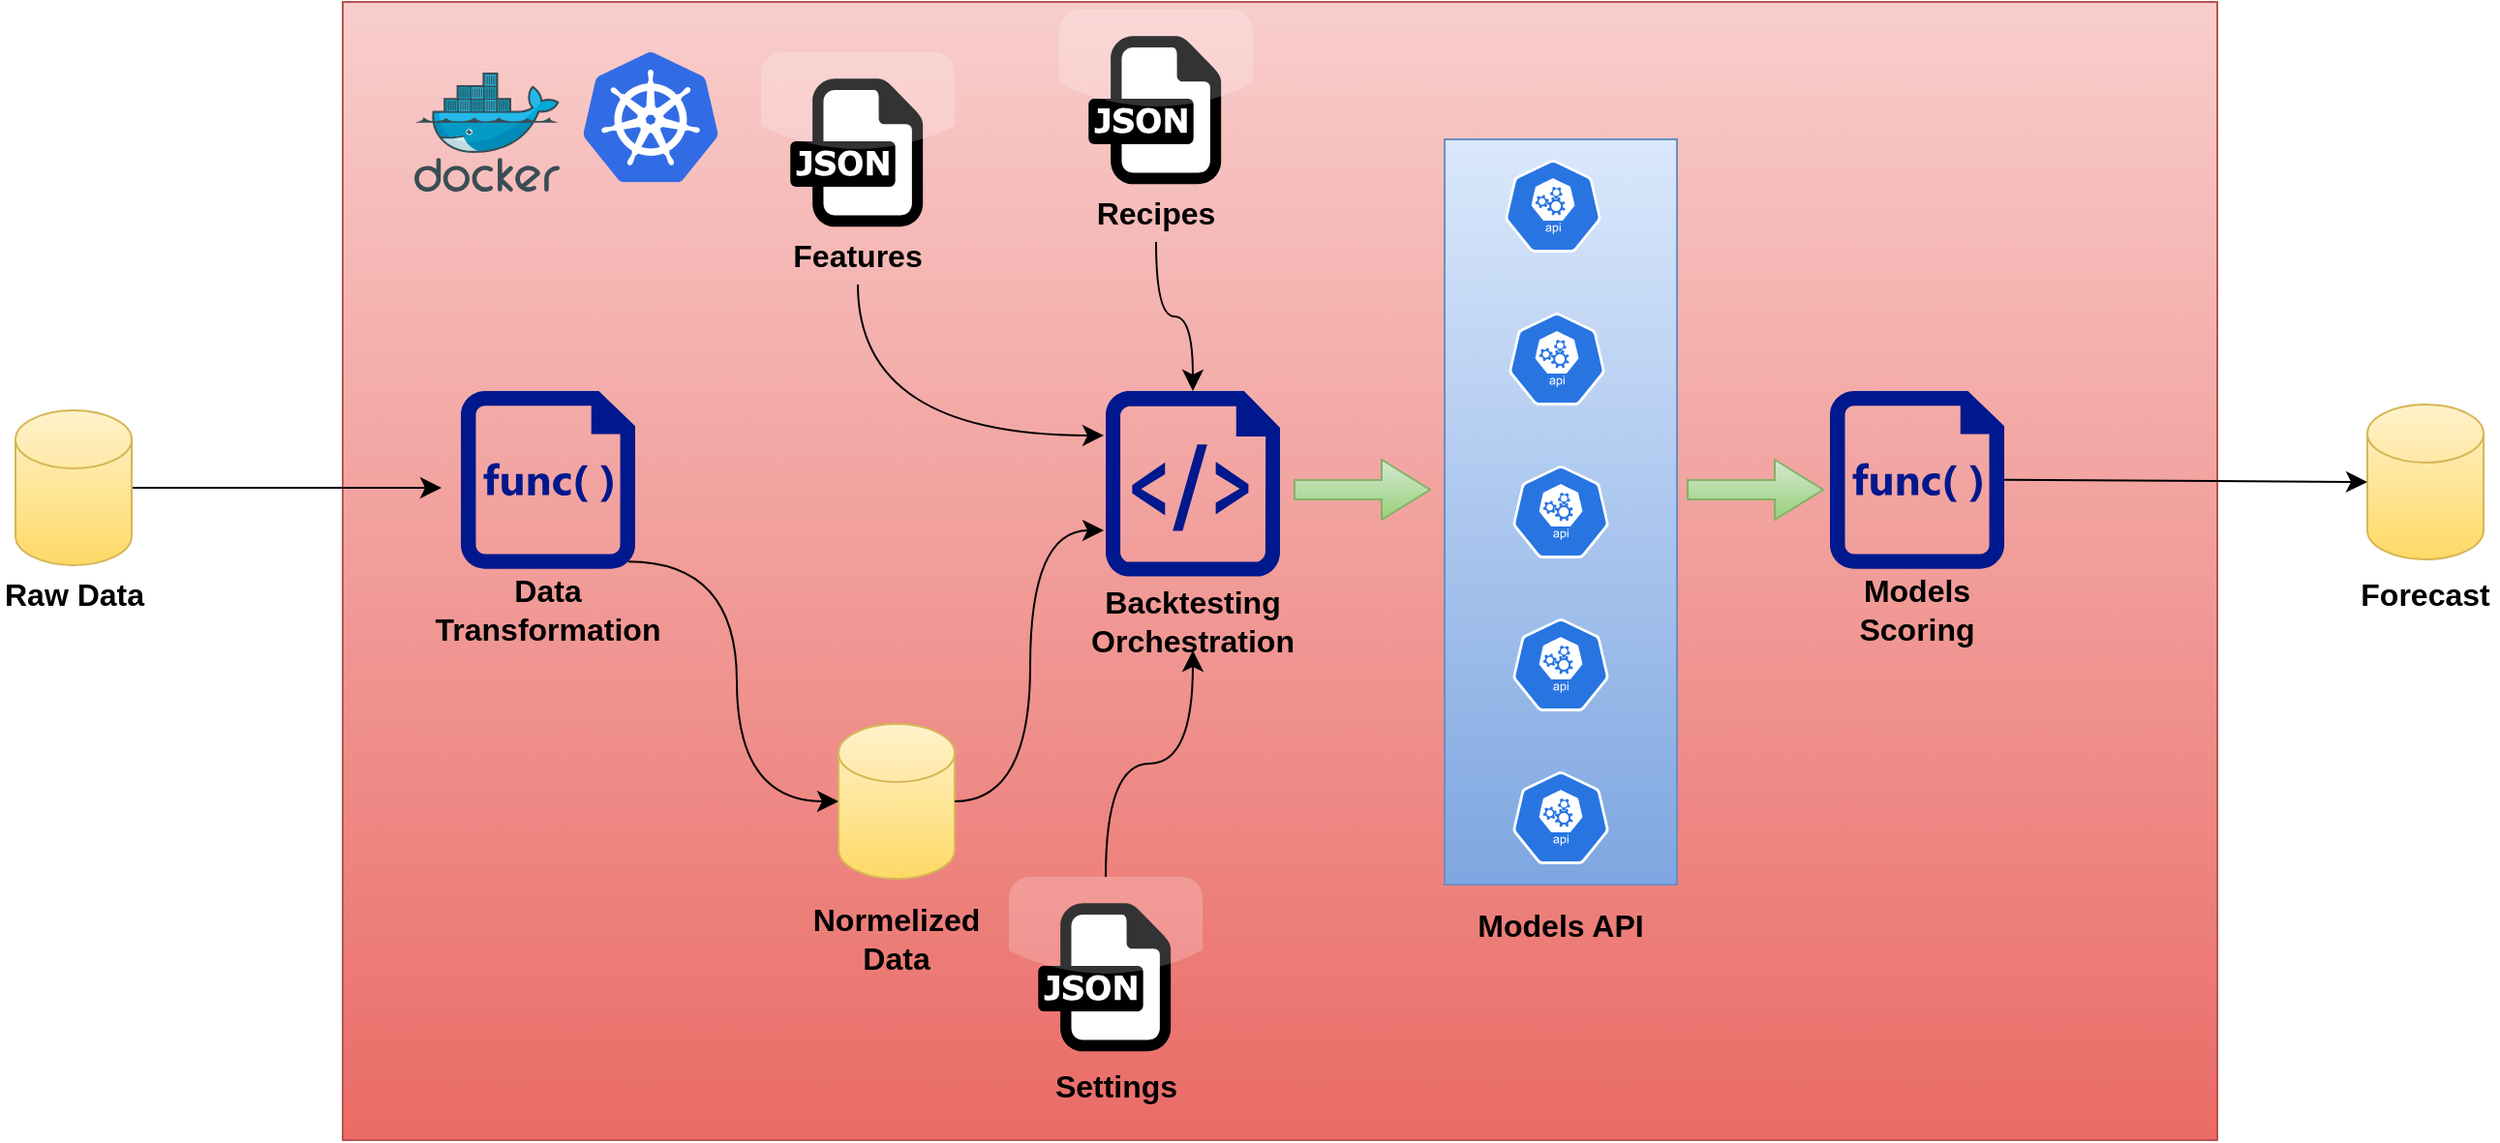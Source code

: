 <mxfile version="22.0.3" type="device">
  <diagram name="Page-1" id="a-rFnoWCjFud1vp6rf1o">
    <mxGraphModel dx="2456" dy="1637" grid="0" gridSize="10" guides="1" tooltips="1" connect="1" arrows="1" fold="1" page="0" pageScale="1" pageWidth="850" pageHeight="1100" math="0" shadow="0">
      <root>
        <mxCell id="0" />
        <mxCell id="1" parent="0" />
        <mxCell id="w8rlsKZDKYz3uKKXxlGA-1" value="" style="rounded=0;whiteSpace=wrap;html=1;fontSize=16;fillColor=#f8cecc;gradientColor=#ea6b66;strokeColor=#b85450;" vertex="1" parent="1">
          <mxGeometry x="-324" y="-192" width="968" height="588" as="geometry" />
        </mxCell>
        <mxCell id="w8rlsKZDKYz3uKKXxlGA-10" style="edgeStyle=none;curved=1;rounded=0;orthogonalLoop=1;jettySize=auto;html=1;exitX=1;exitY=0.5;exitDx=0;exitDy=0;exitPerimeter=0;fontSize=12;startSize=8;endSize=8;" edge="1" parent="1" source="w8rlsKZDKYz3uKKXxlGA-2">
          <mxGeometry relative="1" as="geometry">
            <mxPoint x="-273" y="59" as="targetPoint" />
          </mxGeometry>
        </mxCell>
        <mxCell id="w8rlsKZDKYz3uKKXxlGA-2" value="" style="shape=cylinder3;whiteSpace=wrap;html=1;boundedLbl=1;backgroundOutline=1;size=15;fontSize=16;fillColor=#fff2cc;gradientColor=#ffd966;strokeColor=#d6b656;" vertex="1" parent="1">
          <mxGeometry x="-493" y="19" width="60" height="80" as="geometry" />
        </mxCell>
        <mxCell id="w8rlsKZDKYz3uKKXxlGA-23" value="" style="group" vertex="1" connectable="0" parent="1">
          <mxGeometry x="-263" y="9" width="90" height="143" as="geometry" />
        </mxCell>
        <mxCell id="w8rlsKZDKYz3uKKXxlGA-72" value="" style="group" vertex="1" connectable="0" parent="w8rlsKZDKYz3uKKXxlGA-23">
          <mxGeometry width="90" height="128" as="geometry" />
        </mxCell>
        <mxCell id="w8rlsKZDKYz3uKKXxlGA-20" value="" style="sketch=0;aspect=fixed;pointerEvents=1;shadow=0;dashed=0;html=1;strokeColor=none;labelPosition=center;verticalLabelPosition=bottom;verticalAlign=top;align=center;fillColor=#00188D;shape=mxgraph.mscae.enterprise.code_file;fontSize=16;" vertex="1" parent="w8rlsKZDKYz3uKKXxlGA-72">
          <mxGeometry width="90" height="91.836" as="geometry" />
        </mxCell>
        <mxCell id="w8rlsKZDKYz3uKKXxlGA-5" value="&lt;b&gt;Data Transformation&lt;/b&gt;" style="text;html=1;strokeColor=none;fillColor=none;align=center;verticalAlign=middle;whiteSpace=wrap;rounded=0;fontSize=16;" vertex="1" parent="w8rlsKZDKYz3uKKXxlGA-72">
          <mxGeometry x="18" y="98" width="54" height="30" as="geometry" />
        </mxCell>
        <mxCell id="w8rlsKZDKYz3uKKXxlGA-14" value="" style="group" vertex="1" connectable="0" parent="1">
          <mxGeometry x="-68" y="181" width="60" height="126" as="geometry" />
        </mxCell>
        <mxCell id="w8rlsKZDKYz3uKKXxlGA-76" value="" style="group" vertex="1" connectable="0" parent="w8rlsKZDKYz3uKKXxlGA-14">
          <mxGeometry width="60" height="126" as="geometry" />
        </mxCell>
        <mxCell id="w8rlsKZDKYz3uKKXxlGA-77" value="" style="group" vertex="1" connectable="0" parent="w8rlsKZDKYz3uKKXxlGA-76">
          <mxGeometry width="60" height="126" as="geometry" />
        </mxCell>
        <mxCell id="w8rlsKZDKYz3uKKXxlGA-78" value="" style="group" vertex="1" connectable="0" parent="w8rlsKZDKYz3uKKXxlGA-77">
          <mxGeometry width="60" height="126" as="geometry" />
        </mxCell>
        <mxCell id="w8rlsKZDKYz3uKKXxlGA-79" value="" style="group" vertex="1" connectable="0" parent="w8rlsKZDKYz3uKKXxlGA-78">
          <mxGeometry width="60" height="126" as="geometry" />
        </mxCell>
        <mxCell id="w8rlsKZDKYz3uKKXxlGA-4" value="" style="shape=cylinder3;whiteSpace=wrap;html=1;boundedLbl=1;backgroundOutline=1;size=15;fontSize=16;fillColor=#fff2cc;gradientColor=#ffd966;strokeColor=#d6b656;" vertex="1" parent="w8rlsKZDKYz3uKKXxlGA-79">
          <mxGeometry width="60" height="80" as="geometry" />
        </mxCell>
        <mxCell id="w8rlsKZDKYz3uKKXxlGA-6" value="&lt;b&gt;Normelized Data&lt;/b&gt;" style="text;html=1;strokeColor=none;fillColor=none;align=center;verticalAlign=middle;whiteSpace=wrap;rounded=0;fontSize=16;" vertex="1" parent="w8rlsKZDKYz3uKKXxlGA-79">
          <mxGeometry y="96" width="60" height="30" as="geometry" />
        </mxCell>
        <mxCell id="w8rlsKZDKYz3uKKXxlGA-24" style="edgeStyle=orthogonalEdgeStyle;curved=1;rounded=0;orthogonalLoop=1;jettySize=auto;html=1;exitX=0.96;exitY=0.96;exitDx=0;exitDy=0;exitPerimeter=0;entryX=0;entryY=0.5;entryDx=0;entryDy=0;entryPerimeter=0;fontSize=12;startSize=8;endSize=8;" edge="1" parent="1" source="w8rlsKZDKYz3uKKXxlGA-20" target="w8rlsKZDKYz3uKKXxlGA-4">
          <mxGeometry relative="1" as="geometry" />
        </mxCell>
        <mxCell id="w8rlsKZDKYz3uKKXxlGA-26" value="" style="image;sketch=0;aspect=fixed;html=1;points=[];align=center;fontSize=12;image=img/lib/mscae/Docker.svg;" vertex="1" parent="1">
          <mxGeometry x="-287" y="-155.5" width="75" height="61.5" as="geometry" />
        </mxCell>
        <mxCell id="w8rlsKZDKYz3uKKXxlGA-30" value="" style="image;sketch=0;aspect=fixed;html=1;points=[];align=center;fontSize=12;image=img/lib/mscae/Kubernetes.svg;" vertex="1" parent="1">
          <mxGeometry x="-200" y="-166" width="70" height="67.2" as="geometry" />
        </mxCell>
        <mxCell id="w8rlsKZDKYz3uKKXxlGA-41" value="" style="group" vertex="1" connectable="0" parent="1">
          <mxGeometry x="70" y="9" width="90" height="147" as="geometry" />
        </mxCell>
        <mxCell id="w8rlsKZDKYz3uKKXxlGA-31" value="" style="sketch=0;aspect=fixed;pointerEvents=1;shadow=0;dashed=0;html=1;strokeColor=none;labelPosition=center;verticalLabelPosition=bottom;verticalAlign=top;align=center;fillColor=#00188D;shape=mxgraph.azure.script_file;fontSize=16;" vertex="1" parent="w8rlsKZDKYz3uKKXxlGA-41">
          <mxGeometry width="90" height="95.742" as="geometry" />
        </mxCell>
        <mxCell id="w8rlsKZDKYz3uKKXxlGA-40" value="&lt;b&gt;Backtesting Orchestration&lt;/b&gt;" style="text;html=1;strokeColor=none;fillColor=none;align=center;verticalAlign=middle;whiteSpace=wrap;rounded=0;fontSize=16;" vertex="1" parent="w8rlsKZDKYz3uKKXxlGA-41">
          <mxGeometry x="18" y="104" width="54" height="30" as="geometry" />
        </mxCell>
        <mxCell id="w8rlsKZDKYz3uKKXxlGA-43" value="" style="group" vertex="1" connectable="0" parent="1">
          <mxGeometry x="46" y="-188" width="100" height="120" as="geometry" />
        </mxCell>
        <mxCell id="w8rlsKZDKYz3uKKXxlGA-44" value="" style="group" vertex="1" connectable="0" parent="w8rlsKZDKYz3uKKXxlGA-43">
          <mxGeometry width="100" height="120" as="geometry" />
        </mxCell>
        <mxCell id="w8rlsKZDKYz3uKKXxlGA-32" value="" style="dashed=0;outlineConnect=0;html=1;align=center;labelPosition=center;verticalLabelPosition=bottom;verticalAlign=top;shape=mxgraph.webicons.json;fontSize=16;fillColor=none;" vertex="1" parent="w8rlsKZDKYz3uKKXxlGA-44">
          <mxGeometry width="100" height="102.4" as="geometry" />
        </mxCell>
        <mxCell id="w8rlsKZDKYz3uKKXxlGA-42" value="&lt;b&gt;Recipes&lt;/b&gt;" style="text;html=1;strokeColor=none;fillColor=none;align=center;verticalAlign=middle;whiteSpace=wrap;rounded=0;fontSize=16;" vertex="1" parent="w8rlsKZDKYz3uKKXxlGA-44">
          <mxGeometry x="20" y="90" width="60" height="30" as="geometry" />
        </mxCell>
        <mxCell id="w8rlsKZDKYz3uKKXxlGA-51" value="&lt;b&gt;Raw Data&lt;/b&gt;" style="text;html=1;strokeColor=none;fillColor=none;align=center;verticalAlign=middle;whiteSpace=wrap;rounded=0;fontSize=16;" vertex="1" parent="1">
          <mxGeometry x="-500.5" y="99" width="75" height="30" as="geometry" />
        </mxCell>
        <mxCell id="w8rlsKZDKYz3uKKXxlGA-54" style="edgeStyle=orthogonalEdgeStyle;curved=1;rounded=0;orthogonalLoop=1;jettySize=auto;html=1;exitX=0.5;exitY=1;exitDx=0;exitDy=0;entryX=0.5;entryY=0;entryDx=0;entryDy=0;entryPerimeter=0;fontSize=12;startSize=8;endSize=8;" edge="1" parent="1" source="w8rlsKZDKYz3uKKXxlGA-42" target="w8rlsKZDKYz3uKKXxlGA-31">
          <mxGeometry relative="1" as="geometry" />
        </mxCell>
        <mxCell id="w8rlsKZDKYz3uKKXxlGA-58" style="edgeStyle=orthogonalEdgeStyle;curved=1;rounded=0;orthogonalLoop=1;jettySize=auto;html=1;exitX=0.5;exitY=1;exitDx=0;exitDy=0;fontSize=12;startSize=8;endSize=8;startArrow=classic;startFill=1;endArrow=none;endFill=0;" edge="1" parent="1" source="w8rlsKZDKYz3uKKXxlGA-40" target="w8rlsKZDKYz3uKKXxlGA-47">
          <mxGeometry relative="1" as="geometry" />
        </mxCell>
        <mxCell id="w8rlsKZDKYz3uKKXxlGA-62" style="edgeStyle=orthogonalEdgeStyle;curved=1;rounded=0;orthogonalLoop=1;jettySize=auto;html=1;entryX=-0.011;entryY=0.24;entryDx=0;entryDy=0;entryPerimeter=0;fontSize=12;startSize=8;endSize=8;exitX=0.5;exitY=1;exitDx=0;exitDy=0;" edge="1" parent="1" source="w8rlsKZDKYz3uKKXxlGA-102" target="w8rlsKZDKYz3uKKXxlGA-31">
          <mxGeometry relative="1" as="geometry">
            <mxPoint x="-8" y="-106" as="sourcePoint" />
          </mxGeometry>
        </mxCell>
        <mxCell id="w8rlsKZDKYz3uKKXxlGA-63" style="edgeStyle=orthogonalEdgeStyle;curved=1;rounded=0;orthogonalLoop=1;jettySize=auto;html=1;exitX=1;exitY=0.5;exitDx=0;exitDy=0;exitPerimeter=0;entryX=-0.011;entryY=0.752;entryDx=0;entryDy=0;entryPerimeter=0;fontSize=12;startSize=8;endSize=8;" edge="1" parent="1" source="w8rlsKZDKYz3uKKXxlGA-4" target="w8rlsKZDKYz3uKKXxlGA-31">
          <mxGeometry relative="1" as="geometry" />
        </mxCell>
        <mxCell id="w8rlsKZDKYz3uKKXxlGA-61" value="" style="group" vertex="1" connectable="0" parent="1">
          <mxGeometry x="20" y="260" width="100" height="123" as="geometry" />
        </mxCell>
        <mxCell id="w8rlsKZDKYz3uKKXxlGA-47" value="" style="dashed=0;outlineConnect=0;html=1;align=center;labelPosition=center;verticalLabelPosition=bottom;verticalAlign=top;shape=mxgraph.webicons.json;fontSize=16;fillColor=none;" vertex="1" parent="w8rlsKZDKYz3uKKXxlGA-61">
          <mxGeometry width="100" height="102.4" as="geometry" />
        </mxCell>
        <mxCell id="w8rlsKZDKYz3uKKXxlGA-59" value="&lt;b&gt;Settings&lt;/b&gt;" style="text;html=1;strokeColor=none;fillColor=none;align=center;verticalAlign=middle;whiteSpace=wrap;rounded=0;fontSize=16;" vertex="1" parent="w8rlsKZDKYz3uKKXxlGA-61">
          <mxGeometry x="18" y="93" width="75" height="30" as="geometry" />
        </mxCell>
        <mxCell id="w8rlsKZDKYz3uKKXxlGA-81" value="" style="group" vertex="1" connectable="0" parent="1">
          <mxGeometry x="245" y="-121" width="120" height="420.5" as="geometry" />
        </mxCell>
        <mxCell id="w8rlsKZDKYz3uKKXxlGA-86" value="" style="group" vertex="1" connectable="0" parent="w8rlsKZDKYz3uKKXxlGA-81">
          <mxGeometry width="120" height="420.5" as="geometry" />
        </mxCell>
        <mxCell id="w8rlsKZDKYz3uKKXxlGA-39" value="" style="group" vertex="1" connectable="0" parent="w8rlsKZDKYz3uKKXxlGA-86">
          <mxGeometry width="120" height="385" as="geometry" />
        </mxCell>
        <mxCell id="w8rlsKZDKYz3uKKXxlGA-80" value="" style="group" vertex="1" connectable="0" parent="w8rlsKZDKYz3uKKXxlGA-39">
          <mxGeometry width="120" height="385" as="geometry" />
        </mxCell>
        <mxCell id="w8rlsKZDKYz3uKKXxlGA-38" value="" style="rounded=0;whiteSpace=wrap;html=1;fontSize=16;fillColor=#dae8fc;gradientColor=#7ea6e0;strokeColor=#6c8ebf;" vertex="1" parent="w8rlsKZDKYz3uKKXxlGA-80">
          <mxGeometry width="120" height="385" as="geometry" />
        </mxCell>
        <mxCell id="w8rlsKZDKYz3uKKXxlGA-33" value="" style="sketch=0;html=1;dashed=0;whitespace=wrap;fillColor=#2875E2;strokeColor=#ffffff;points=[[0.005,0.63,0],[0.1,0.2,0],[0.9,0.2,0],[0.5,0,0],[0.995,0.63,0],[0.72,0.99,0],[0.5,1,0],[0.28,0.99,0]];verticalLabelPosition=bottom;align=center;verticalAlign=top;shape=mxgraph.kubernetes.icon;prIcon=api;fontSize=16;" vertex="1" parent="w8rlsKZDKYz3uKKXxlGA-80">
          <mxGeometry x="31" y="10.5" width="50" height="48" as="geometry" />
        </mxCell>
        <mxCell id="w8rlsKZDKYz3uKKXxlGA-34" value="" style="sketch=0;html=1;dashed=0;whitespace=wrap;fillColor=#2875E2;strokeColor=#ffffff;points=[[0.005,0.63,0],[0.1,0.2,0],[0.9,0.2,0],[0.5,0,0],[0.995,0.63,0],[0.72,0.99,0],[0.5,1,0],[0.28,0.99,0]];verticalLabelPosition=bottom;align=center;verticalAlign=top;shape=mxgraph.kubernetes.icon;prIcon=api;fontSize=16;" vertex="1" parent="w8rlsKZDKYz3uKKXxlGA-80">
          <mxGeometry x="33" y="89.5" width="50" height="48" as="geometry" />
        </mxCell>
        <mxCell id="w8rlsKZDKYz3uKKXxlGA-35" value="" style="sketch=0;html=1;dashed=0;whitespace=wrap;fillColor=#2875E2;strokeColor=#ffffff;points=[[0.005,0.63,0],[0.1,0.2,0],[0.9,0.2,0],[0.5,0,0],[0.995,0.63,0],[0.72,0.99,0],[0.5,1,0],[0.28,0.99,0]];verticalLabelPosition=bottom;align=center;verticalAlign=top;shape=mxgraph.kubernetes.icon;prIcon=api;fontSize=16;" vertex="1" parent="w8rlsKZDKYz3uKKXxlGA-80">
          <mxGeometry x="35" y="168.5" width="50" height="48" as="geometry" />
        </mxCell>
        <mxCell id="w8rlsKZDKYz3uKKXxlGA-36" value="" style="sketch=0;html=1;dashed=0;whitespace=wrap;fillColor=#2875E2;strokeColor=#ffffff;points=[[0.005,0.63,0],[0.1,0.2,0],[0.9,0.2,0],[0.5,0,0],[0.995,0.63,0],[0.72,0.99,0],[0.5,1,0],[0.28,0.99,0]];verticalLabelPosition=bottom;align=center;verticalAlign=top;shape=mxgraph.kubernetes.icon;prIcon=api;fontSize=16;" vertex="1" parent="w8rlsKZDKYz3uKKXxlGA-80">
          <mxGeometry x="35" y="247.5" width="50" height="48" as="geometry" />
        </mxCell>
        <mxCell id="w8rlsKZDKYz3uKKXxlGA-37" value="" style="sketch=0;html=1;dashed=0;whitespace=wrap;fillColor=#2875E2;strokeColor=#ffffff;points=[[0.005,0.63,0],[0.1,0.2,0],[0.9,0.2,0],[0.5,0,0],[0.995,0.63,0],[0.72,0.99,0],[0.5,1,0],[0.28,0.99,0]];verticalLabelPosition=bottom;align=center;verticalAlign=top;shape=mxgraph.kubernetes.icon;prIcon=api;fontSize=16;" vertex="1" parent="w8rlsKZDKYz3uKKXxlGA-80">
          <mxGeometry x="35" y="326.5" width="50" height="48" as="geometry" />
        </mxCell>
        <mxCell id="w8rlsKZDKYz3uKKXxlGA-64" value="&lt;b&gt;Models API&lt;/b&gt;" style="text;html=1;strokeColor=none;fillColor=none;align=center;verticalAlign=middle;whiteSpace=wrap;rounded=0;fontSize=16;" vertex="1" parent="w8rlsKZDKYz3uKKXxlGA-86">
          <mxGeometry x="14" y="390.5" width="92" height="30" as="geometry" />
        </mxCell>
        <mxCell id="w8rlsKZDKYz3uKKXxlGA-87" value="" style="group" vertex="1" connectable="0" parent="1">
          <mxGeometry x="441" y="9" width="90" height="128" as="geometry" />
        </mxCell>
        <mxCell id="w8rlsKZDKYz3uKKXxlGA-88" value="" style="group" vertex="1" connectable="0" parent="w8rlsKZDKYz3uKKXxlGA-87">
          <mxGeometry x="3" width="90" height="128" as="geometry" />
        </mxCell>
        <mxCell id="w8rlsKZDKYz3uKKXxlGA-84" value="" style="sketch=0;aspect=fixed;pointerEvents=1;shadow=0;dashed=0;html=1;strokeColor=none;labelPosition=center;verticalLabelPosition=bottom;verticalAlign=top;align=center;fillColor=#00188D;shape=mxgraph.mscae.enterprise.code_file;fontSize=16;" vertex="1" parent="w8rlsKZDKYz3uKKXxlGA-88">
          <mxGeometry width="90" height="91.836" as="geometry" />
        </mxCell>
        <mxCell id="w8rlsKZDKYz3uKKXxlGA-85" value="&lt;b&gt;Models Scoring&lt;/b&gt;" style="text;html=1;strokeColor=none;fillColor=none;align=center;verticalAlign=middle;whiteSpace=wrap;rounded=0;fontSize=16;" vertex="1" parent="w8rlsKZDKYz3uKKXxlGA-88">
          <mxGeometry x="18" y="98" width="54" height="30" as="geometry" />
        </mxCell>
        <mxCell id="w8rlsKZDKYz3uKKXxlGA-89" value="" style="shape=flexArrow;endArrow=classic;html=1;rounded=0;fontSize=12;startSize=8;endSize=8;curved=1;fillColor=#d5e8d4;gradientColor=#97d077;strokeColor=#82b366;" edge="1" parent="1">
          <mxGeometry width="50" height="50" relative="1" as="geometry">
            <mxPoint x="167" y="60" as="sourcePoint" />
            <mxPoint x="238" y="60" as="targetPoint" />
          </mxGeometry>
        </mxCell>
        <mxCell id="w8rlsKZDKYz3uKKXxlGA-94" value="" style="shape=flexArrow;endArrow=classic;html=1;rounded=0;fontSize=12;startSize=8;endSize=8;curved=1;fillColor=#d5e8d4;gradientColor=#97d077;strokeColor=#82b366;" edge="1" parent="1">
          <mxGeometry width="50" height="50" relative="1" as="geometry">
            <mxPoint x="370" y="60" as="sourcePoint" />
            <mxPoint x="441" y="60" as="targetPoint" />
          </mxGeometry>
        </mxCell>
        <mxCell id="w8rlsKZDKYz3uKKXxlGA-97" value="" style="group" vertex="1" connectable="0" parent="1">
          <mxGeometry x="714" y="16" width="75" height="113" as="geometry" />
        </mxCell>
        <mxCell id="w8rlsKZDKYz3uKKXxlGA-95" value="" style="shape=cylinder3;whiteSpace=wrap;html=1;boundedLbl=1;backgroundOutline=1;size=15;fontSize=16;fillColor=#fff2cc;gradientColor=#ffd966;strokeColor=#d6b656;" vertex="1" parent="w8rlsKZDKYz3uKKXxlGA-97">
          <mxGeometry x="7.5" width="60" height="80" as="geometry" />
        </mxCell>
        <mxCell id="w8rlsKZDKYz3uKKXxlGA-96" value="&lt;b&gt;Forecast&lt;/b&gt;" style="text;html=1;strokeColor=none;fillColor=none;align=center;verticalAlign=middle;whiteSpace=wrap;rounded=0;fontSize=16;" vertex="1" parent="w8rlsKZDKYz3uKKXxlGA-97">
          <mxGeometry y="83" width="75" height="30" as="geometry" />
        </mxCell>
        <mxCell id="w8rlsKZDKYz3uKKXxlGA-98" style="edgeStyle=none;curved=1;rounded=0;orthogonalLoop=1;jettySize=auto;html=1;exitX=1;exitY=0.5;exitDx=0;exitDy=0;exitPerimeter=0;entryX=0;entryY=0.5;entryDx=0;entryDy=0;entryPerimeter=0;fontSize=12;startSize=8;endSize=8;" edge="1" parent="1" source="w8rlsKZDKYz3uKKXxlGA-84" target="w8rlsKZDKYz3uKKXxlGA-95">
          <mxGeometry relative="1" as="geometry" />
        </mxCell>
        <mxCell id="w8rlsKZDKYz3uKKXxlGA-100" value="" style="group" vertex="1" connectable="0" parent="1">
          <mxGeometry x="-103" y="-172" width="100" height="120" as="geometry" />
        </mxCell>
        <mxCell id="w8rlsKZDKYz3uKKXxlGA-105" value="" style="group" vertex="1" connectable="0" parent="w8rlsKZDKYz3uKKXxlGA-100">
          <mxGeometry x="-5" y="6" width="100" height="120" as="geometry" />
        </mxCell>
        <mxCell id="w8rlsKZDKYz3uKKXxlGA-106" value="" style="group" vertex="1" connectable="0" parent="w8rlsKZDKYz3uKKXxlGA-105">
          <mxGeometry width="100" height="120" as="geometry" />
        </mxCell>
        <mxCell id="w8rlsKZDKYz3uKKXxlGA-101" value="" style="dashed=0;outlineConnect=0;html=1;align=center;labelPosition=center;verticalLabelPosition=bottom;verticalAlign=top;shape=mxgraph.webicons.json;fontSize=16;fillColor=none;" vertex="1" parent="w8rlsKZDKYz3uKKXxlGA-106">
          <mxGeometry width="100" height="102.4" as="geometry" />
        </mxCell>
        <mxCell id="w8rlsKZDKYz3uKKXxlGA-102" value="&lt;b&gt;Features&lt;/b&gt;" style="text;html=1;strokeColor=none;fillColor=none;align=center;verticalAlign=middle;whiteSpace=wrap;rounded=0;fontSize=16;" vertex="1" parent="w8rlsKZDKYz3uKKXxlGA-106">
          <mxGeometry x="20" y="90" width="60" height="30" as="geometry" />
        </mxCell>
      </root>
    </mxGraphModel>
  </diagram>
</mxfile>
